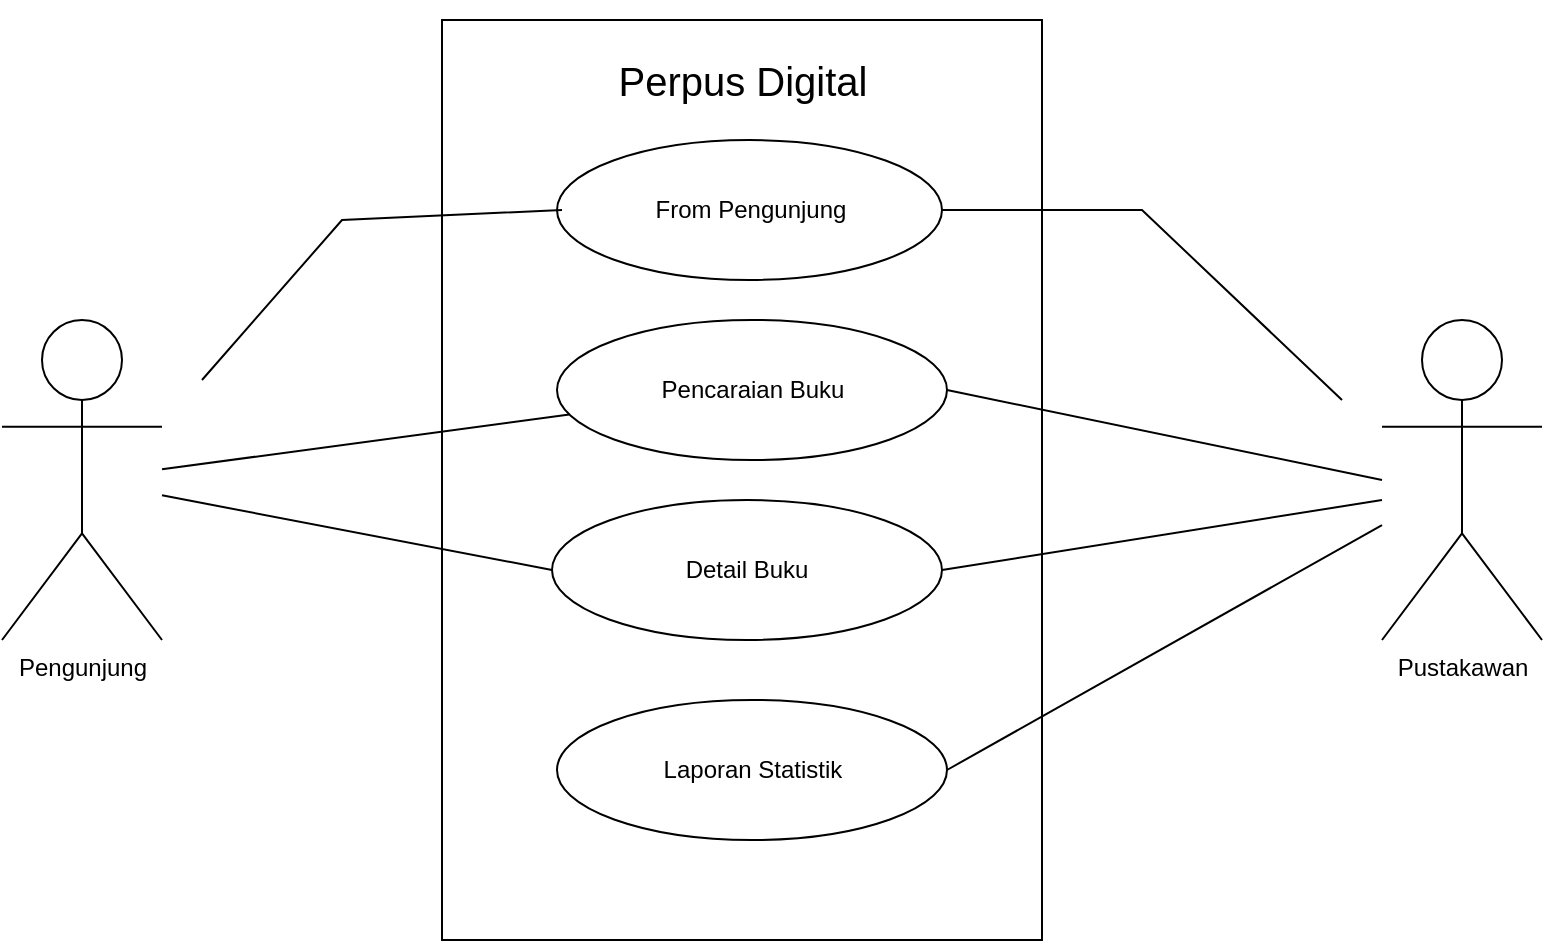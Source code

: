 <mxfile version="23.1.1" type="github">
  <diagram name="Page-1" id="hxIGAqAbTTYpAHzJcrC4">
    <mxGraphModel dx="2049" dy="1114" grid="1" gridSize="10" guides="1" tooltips="1" connect="1" arrows="1" fold="1" page="1" pageScale="1" pageWidth="850" pageHeight="1100" math="0" shadow="0">
      <root>
        <mxCell id="0" />
        <mxCell id="1" parent="0" />
        <mxCell id="5dgpHW9yKbrbMYEoYErr-2" value="" style="rounded=0;whiteSpace=wrap;html=1;" vertex="1" parent="1">
          <mxGeometry x="250" y="200" width="300" height="460" as="geometry" />
        </mxCell>
        <mxCell id="5dgpHW9yKbrbMYEoYErr-5" value="Perpus Digital" style="text;html=1;strokeColor=none;fillColor=none;align=center;verticalAlign=middle;whiteSpace=wrap;rounded=0;fontSize=20;" vertex="1" parent="1">
          <mxGeometry x="307.5" y="190" width="185" height="80" as="geometry" />
        </mxCell>
        <mxCell id="5dgpHW9yKbrbMYEoYErr-6" value="Pengunjung" style="shape=umlActor;verticalLabelPosition=bottom;verticalAlign=top;html=1;outlineConnect=0;" vertex="1" parent="1">
          <mxGeometry x="30" y="350" width="80" height="160" as="geometry" />
        </mxCell>
        <mxCell id="5dgpHW9yKbrbMYEoYErr-7" value="Pustakawan" style="shape=umlActor;verticalLabelPosition=bottom;verticalAlign=top;html=1;outlineConnect=0;" vertex="1" parent="1">
          <mxGeometry x="720" y="350" width="80" height="160" as="geometry" />
        </mxCell>
        <mxCell id="5dgpHW9yKbrbMYEoYErr-8" value="From Pengunjung" style="ellipse;whiteSpace=wrap;html=1;" vertex="1" parent="1">
          <mxGeometry x="307.5" y="260" width="192.5" height="70" as="geometry" />
        </mxCell>
        <mxCell id="5dgpHW9yKbrbMYEoYErr-9" value="Pencaraian Buku" style="ellipse;whiteSpace=wrap;html=1;" vertex="1" parent="1">
          <mxGeometry x="307.5" y="350" width="195" height="70" as="geometry" />
        </mxCell>
        <mxCell id="5dgpHW9yKbrbMYEoYErr-10" value="Detail Buku" style="ellipse;whiteSpace=wrap;html=1;" vertex="1" parent="1">
          <mxGeometry x="305" y="440" width="195" height="70" as="geometry" />
        </mxCell>
        <mxCell id="5dgpHW9yKbrbMYEoYErr-11" value="Laporan Statistik" style="ellipse;whiteSpace=wrap;html=1;" vertex="1" parent="1">
          <mxGeometry x="307.5" y="540" width="195" height="70" as="geometry" />
        </mxCell>
        <mxCell id="5dgpHW9yKbrbMYEoYErr-12" value="" style="endArrow=none;html=1;rounded=0;entryX=0.013;entryY=0.571;entryDx=0;entryDy=0;entryPerimeter=0;" edge="1" parent="1">
          <mxGeometry width="50" height="50" relative="1" as="geometry">
            <mxPoint x="130" y="380" as="sourcePoint" />
            <mxPoint x="310.003" y="294.97" as="targetPoint" />
            <Array as="points">
              <mxPoint x="200" y="300" />
            </Array>
          </mxGeometry>
        </mxCell>
        <mxCell id="5dgpHW9yKbrbMYEoYErr-13" value="" style="endArrow=none;html=1;rounded=0;exitX=1;exitY=0.5;exitDx=0;exitDy=0;" edge="1" parent="1" source="5dgpHW9yKbrbMYEoYErr-8">
          <mxGeometry width="50" height="50" relative="1" as="geometry">
            <mxPoint x="400" y="600" as="sourcePoint" />
            <mxPoint x="700" y="390" as="targetPoint" />
            <Array as="points">
              <mxPoint x="600" y="295" />
            </Array>
          </mxGeometry>
        </mxCell>
        <mxCell id="5dgpHW9yKbrbMYEoYErr-14" value="" style="endArrow=none;html=1;rounded=0;" edge="1" parent="1" source="5dgpHW9yKbrbMYEoYErr-6" target="5dgpHW9yKbrbMYEoYErr-9">
          <mxGeometry width="50" height="50" relative="1" as="geometry">
            <mxPoint x="490" y="650" as="sourcePoint" />
            <mxPoint x="540" y="600" as="targetPoint" />
          </mxGeometry>
        </mxCell>
        <mxCell id="5dgpHW9yKbrbMYEoYErr-16" value="" style="endArrow=none;html=1;rounded=0;entryX=0;entryY=0.5;entryDx=0;entryDy=0;" edge="1" parent="1" source="5dgpHW9yKbrbMYEoYErr-6" target="5dgpHW9yKbrbMYEoYErr-10">
          <mxGeometry width="50" height="50" relative="1" as="geometry">
            <mxPoint x="490" y="650" as="sourcePoint" />
            <mxPoint x="540" y="600" as="targetPoint" />
          </mxGeometry>
        </mxCell>
        <mxCell id="5dgpHW9yKbrbMYEoYErr-17" value="" style="endArrow=none;html=1;rounded=0;exitX=1;exitY=0.5;exitDx=0;exitDy=0;" edge="1" parent="1" source="5dgpHW9yKbrbMYEoYErr-9">
          <mxGeometry width="50" height="50" relative="1" as="geometry">
            <mxPoint x="490" y="650" as="sourcePoint" />
            <mxPoint x="720" y="430" as="targetPoint" />
          </mxGeometry>
        </mxCell>
        <mxCell id="5dgpHW9yKbrbMYEoYErr-18" value="" style="endArrow=none;html=1;rounded=0;exitX=1;exitY=0.5;exitDx=0;exitDy=0;" edge="1" parent="1" source="5dgpHW9yKbrbMYEoYErr-10">
          <mxGeometry width="50" height="50" relative="1" as="geometry">
            <mxPoint x="490" y="650" as="sourcePoint" />
            <mxPoint x="720" y="440" as="targetPoint" />
          </mxGeometry>
        </mxCell>
        <mxCell id="5dgpHW9yKbrbMYEoYErr-19" value="" style="endArrow=none;html=1;rounded=0;exitX=1;exitY=0.5;exitDx=0;exitDy=0;" edge="1" parent="1" source="5dgpHW9yKbrbMYEoYErr-11" target="5dgpHW9yKbrbMYEoYErr-7">
          <mxGeometry width="50" height="50" relative="1" as="geometry">
            <mxPoint x="490" y="650" as="sourcePoint" />
            <mxPoint x="540" y="600" as="targetPoint" />
          </mxGeometry>
        </mxCell>
      </root>
    </mxGraphModel>
  </diagram>
</mxfile>
